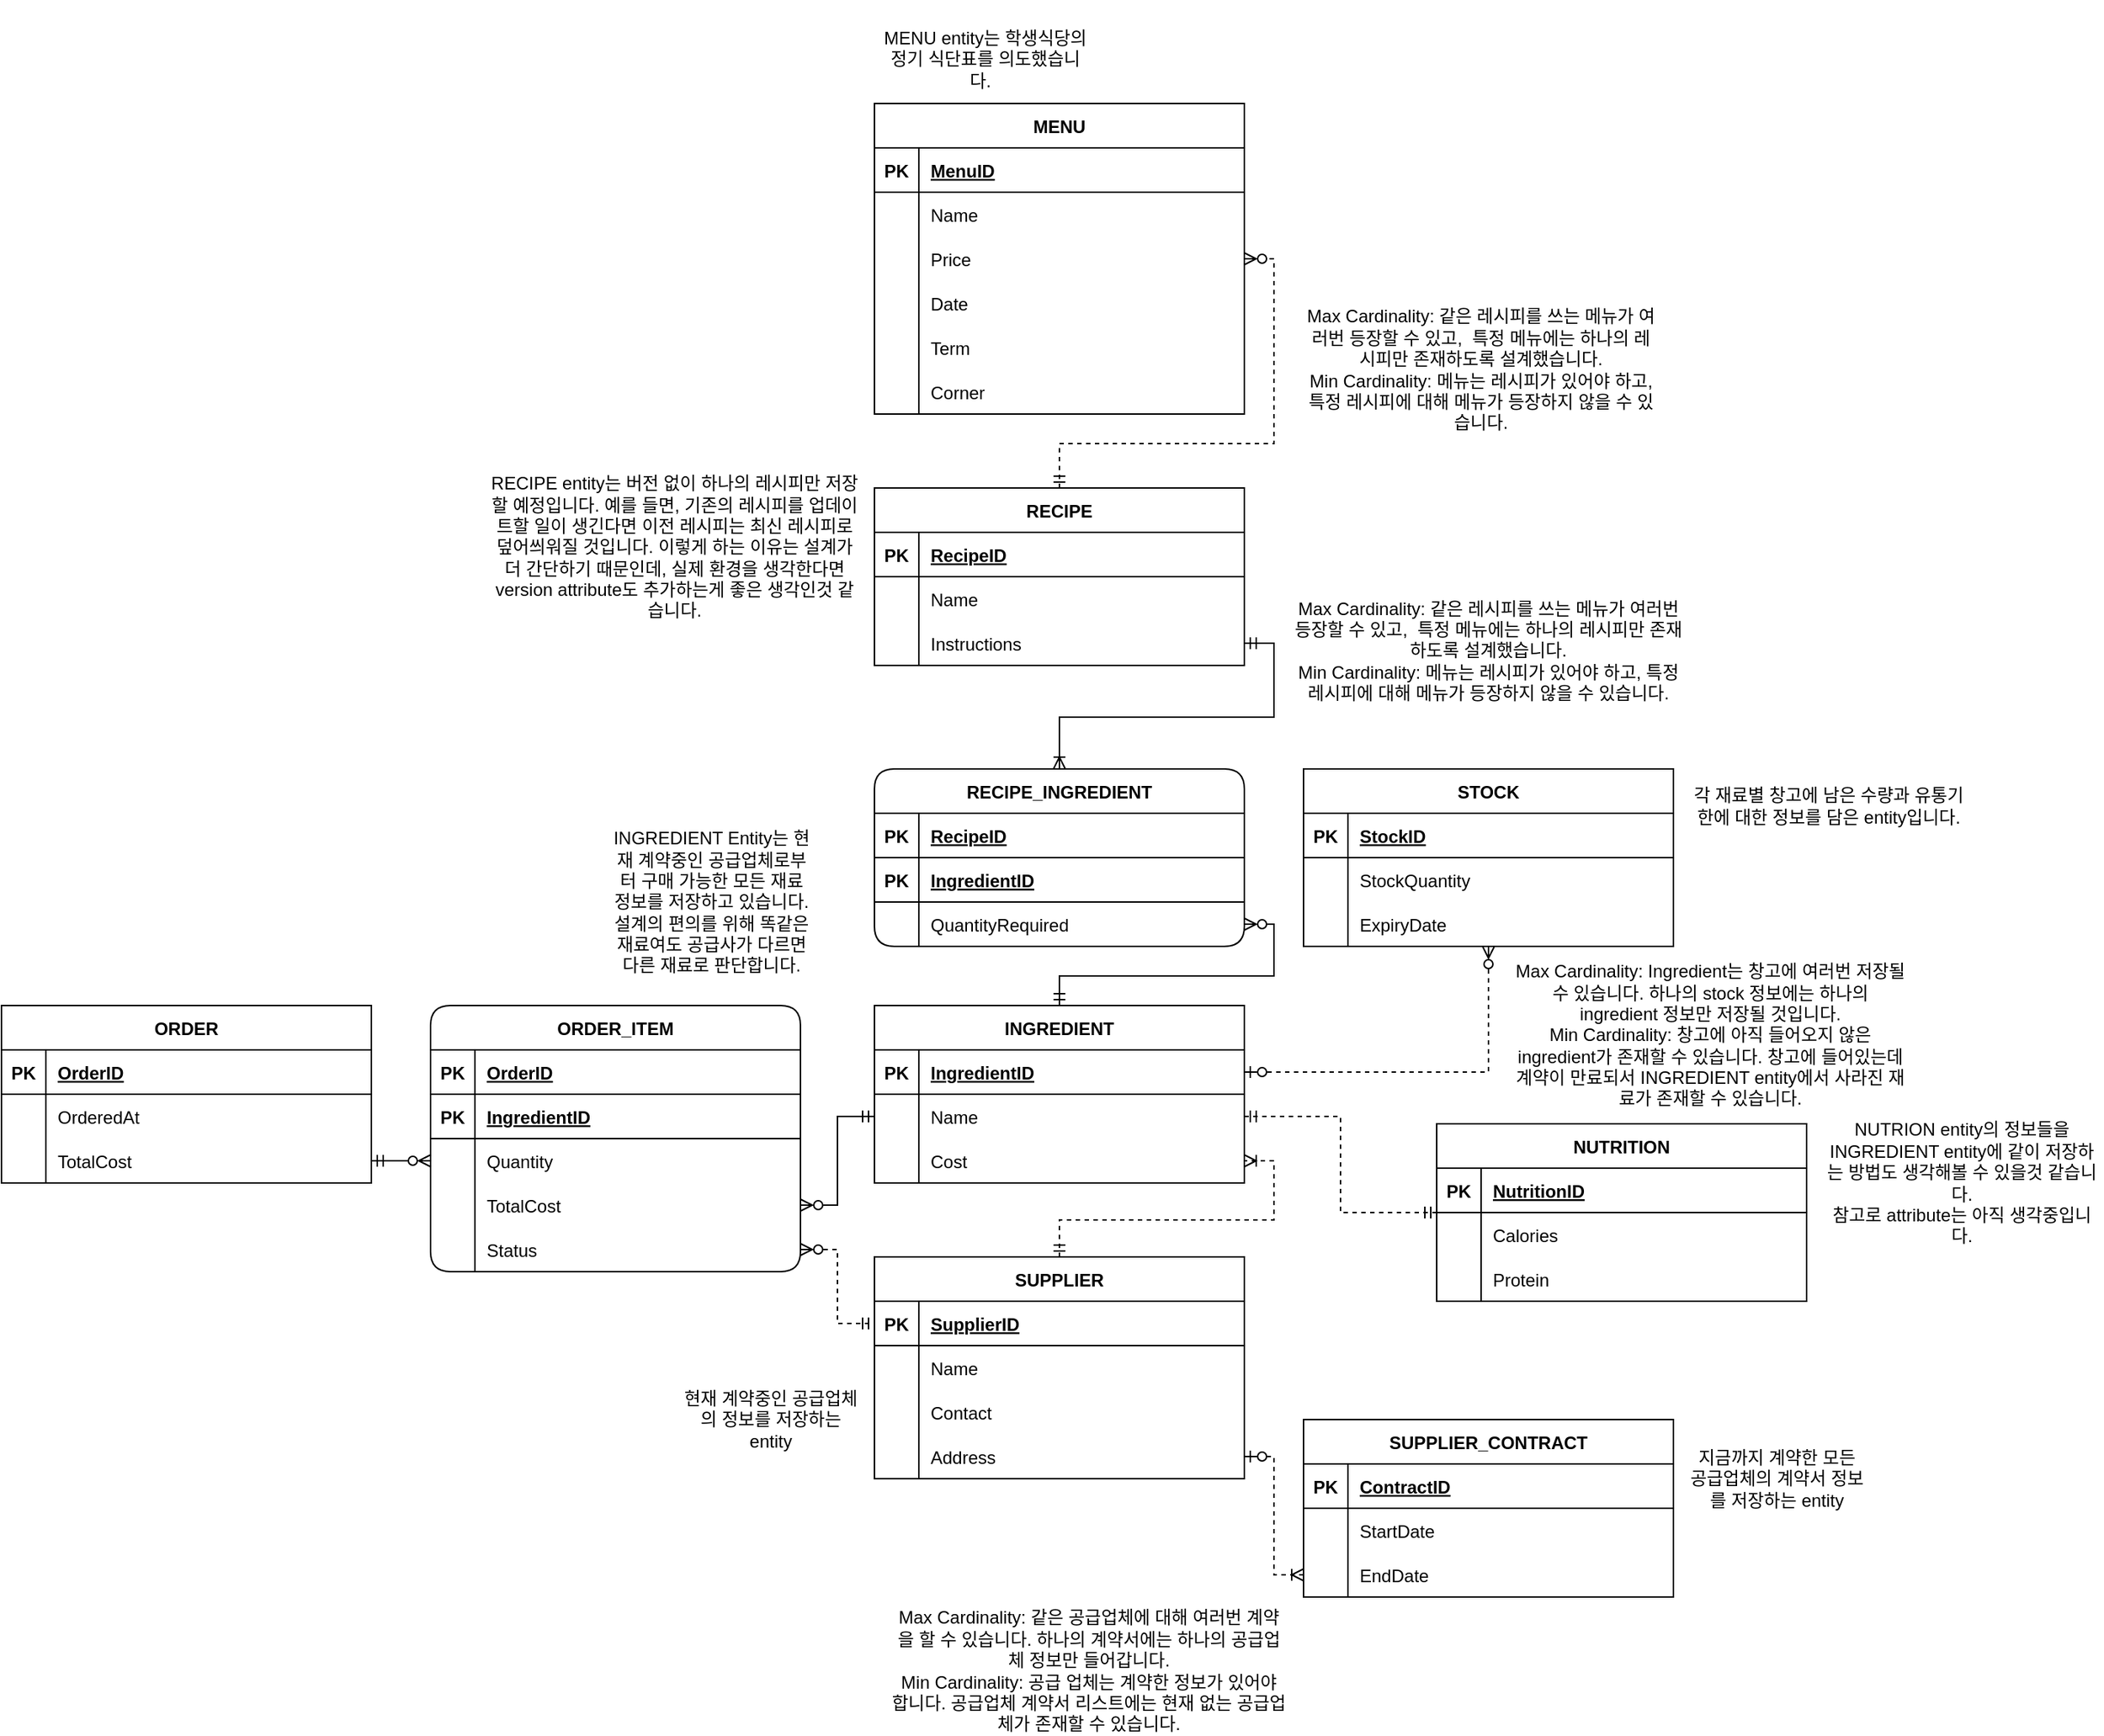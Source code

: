 <mxfile version="24.8.4">
  <diagram id="R2lEEEUBdFMjLlhIrx00" name="Page-1">
    <mxGraphModel dx="1679" dy="2311" grid="1" gridSize="10" guides="1" tooltips="1" connect="1" arrows="1" fold="1" page="1" pageScale="1" pageWidth="850" pageHeight="1100" math="0" shadow="0" extFonts="Permanent Marker^https://fonts.googleapis.com/css?family=Permanent+Marker">
      <root>
        <mxCell id="0" />
        <mxCell id="1" parent="0" />
        <mxCell id="QG4uMyvaVe916guzzpad-138" value="" style="edgeStyle=orthogonalEdgeStyle;rounded=0;orthogonalLoop=1;jettySize=auto;html=1;startArrow=ERmandOne;startFill=0;endArrow=ERzeroToMany;endFill=0;" parent="1" source="C-vyLk0tnHw3VtMMgP7b-23" target="QG4uMyvaVe916guzzpad-95" edge="1">
          <mxGeometry relative="1" as="geometry" />
        </mxCell>
        <mxCell id="C-vyLk0tnHw3VtMMgP7b-23" value="INGREDIENT" style="shape=table;startSize=30;container=1;collapsible=1;childLayout=tableLayout;fixedRows=1;rowLines=0;fontStyle=1;align=center;resizeLast=1;" parent="1" vertex="1">
          <mxGeometry x="120" y="210" width="250" height="120" as="geometry" />
        </mxCell>
        <mxCell id="C-vyLk0tnHw3VtMMgP7b-24" value="" style="shape=partialRectangle;collapsible=0;dropTarget=0;pointerEvents=0;fillColor=none;points=[[0,0.5],[1,0.5]];portConstraint=eastwest;top=0;left=0;right=0;bottom=1;" parent="C-vyLk0tnHw3VtMMgP7b-23" vertex="1">
          <mxGeometry y="30" width="250" height="30" as="geometry" />
        </mxCell>
        <mxCell id="C-vyLk0tnHw3VtMMgP7b-25" value="PK" style="shape=partialRectangle;overflow=hidden;connectable=0;fillColor=none;top=0;left=0;bottom=0;right=0;fontStyle=1;" parent="C-vyLk0tnHw3VtMMgP7b-24" vertex="1">
          <mxGeometry width="30" height="30" as="geometry">
            <mxRectangle width="30" height="30" as="alternateBounds" />
          </mxGeometry>
        </mxCell>
        <mxCell id="C-vyLk0tnHw3VtMMgP7b-26" value="IngredientID" style="shape=partialRectangle;overflow=hidden;connectable=0;fillColor=none;top=0;left=0;bottom=0;right=0;align=left;spacingLeft=6;fontStyle=5;" parent="C-vyLk0tnHw3VtMMgP7b-24" vertex="1">
          <mxGeometry x="30" width="220" height="30" as="geometry">
            <mxRectangle width="220" height="30" as="alternateBounds" />
          </mxGeometry>
        </mxCell>
        <mxCell id="C-vyLk0tnHw3VtMMgP7b-27" value="" style="shape=partialRectangle;collapsible=0;dropTarget=0;pointerEvents=0;fillColor=none;points=[[0,0.5],[1,0.5]];portConstraint=eastwest;top=0;left=0;right=0;bottom=0;" parent="C-vyLk0tnHw3VtMMgP7b-23" vertex="1">
          <mxGeometry y="60" width="250" height="30" as="geometry" />
        </mxCell>
        <mxCell id="C-vyLk0tnHw3VtMMgP7b-28" value="" style="shape=partialRectangle;overflow=hidden;connectable=0;fillColor=none;top=0;left=0;bottom=0;right=0;" parent="C-vyLk0tnHw3VtMMgP7b-27" vertex="1">
          <mxGeometry width="30" height="30" as="geometry">
            <mxRectangle width="30" height="30" as="alternateBounds" />
          </mxGeometry>
        </mxCell>
        <mxCell id="C-vyLk0tnHw3VtMMgP7b-29" value="Name" style="shape=partialRectangle;overflow=hidden;connectable=0;fillColor=none;top=0;left=0;bottom=0;right=0;align=left;spacingLeft=6;" parent="C-vyLk0tnHw3VtMMgP7b-27" vertex="1">
          <mxGeometry x="30" width="220" height="30" as="geometry">
            <mxRectangle width="220" height="30" as="alternateBounds" />
          </mxGeometry>
        </mxCell>
        <mxCell id="CL-ACM64gnkJUaVsq3bg-39" value="" style="shape=partialRectangle;collapsible=0;dropTarget=0;pointerEvents=0;fillColor=none;points=[[0,0.5],[1,0.5]];portConstraint=eastwest;top=0;left=0;right=0;bottom=0;" parent="C-vyLk0tnHw3VtMMgP7b-23" vertex="1">
          <mxGeometry y="90" width="250" height="30" as="geometry" />
        </mxCell>
        <mxCell id="CL-ACM64gnkJUaVsq3bg-40" value="" style="shape=partialRectangle;overflow=hidden;connectable=0;fillColor=none;top=0;left=0;bottom=0;right=0;" parent="CL-ACM64gnkJUaVsq3bg-39" vertex="1">
          <mxGeometry width="30" height="30" as="geometry">
            <mxRectangle width="30" height="30" as="alternateBounds" />
          </mxGeometry>
        </mxCell>
        <mxCell id="CL-ACM64gnkJUaVsq3bg-41" value="Cost" style="shape=partialRectangle;overflow=hidden;connectable=0;fillColor=none;top=0;left=0;bottom=0;right=0;align=left;spacingLeft=6;" parent="CL-ACM64gnkJUaVsq3bg-39" vertex="1">
          <mxGeometry x="30" width="220" height="30" as="geometry">
            <mxRectangle width="220" height="30" as="alternateBounds" />
          </mxGeometry>
        </mxCell>
        <mxCell id="CL-ACM64gnkJUaVsq3bg-1" value="ORDER" style="shape=table;startSize=30;container=1;collapsible=1;childLayout=tableLayout;fixedRows=1;rowLines=0;fontStyle=1;align=center;resizeLast=1;" parent="1" vertex="1">
          <mxGeometry x="-470" y="210" width="250" height="120" as="geometry" />
        </mxCell>
        <mxCell id="CL-ACM64gnkJUaVsq3bg-2" value="" style="shape=partialRectangle;collapsible=0;dropTarget=0;pointerEvents=0;fillColor=none;points=[[0,0.5],[1,0.5]];portConstraint=eastwest;top=0;left=0;right=0;bottom=1;" parent="CL-ACM64gnkJUaVsq3bg-1" vertex="1">
          <mxGeometry y="30" width="250" height="30" as="geometry" />
        </mxCell>
        <mxCell id="CL-ACM64gnkJUaVsq3bg-3" value="PK" style="shape=partialRectangle;overflow=hidden;connectable=0;fillColor=none;top=0;left=0;bottom=0;right=0;fontStyle=1;" parent="CL-ACM64gnkJUaVsq3bg-2" vertex="1">
          <mxGeometry width="30" height="30" as="geometry">
            <mxRectangle width="30" height="30" as="alternateBounds" />
          </mxGeometry>
        </mxCell>
        <mxCell id="CL-ACM64gnkJUaVsq3bg-4" value="OrderID" style="shape=partialRectangle;overflow=hidden;connectable=0;fillColor=none;top=0;left=0;bottom=0;right=0;align=left;spacingLeft=6;fontStyle=5;" parent="CL-ACM64gnkJUaVsq3bg-2" vertex="1">
          <mxGeometry x="30" width="220" height="30" as="geometry">
            <mxRectangle width="220" height="30" as="alternateBounds" />
          </mxGeometry>
        </mxCell>
        <mxCell id="CL-ACM64gnkJUaVsq3bg-5" value="" style="shape=partialRectangle;collapsible=0;dropTarget=0;pointerEvents=0;fillColor=none;points=[[0,0.5],[1,0.5]];portConstraint=eastwest;top=0;left=0;right=0;bottom=0;" parent="CL-ACM64gnkJUaVsq3bg-1" vertex="1">
          <mxGeometry y="60" width="250" height="30" as="geometry" />
        </mxCell>
        <mxCell id="CL-ACM64gnkJUaVsq3bg-6" value="" style="shape=partialRectangle;overflow=hidden;connectable=0;fillColor=none;top=0;left=0;bottom=0;right=0;" parent="CL-ACM64gnkJUaVsq3bg-5" vertex="1">
          <mxGeometry width="30" height="30" as="geometry">
            <mxRectangle width="30" height="30" as="alternateBounds" />
          </mxGeometry>
        </mxCell>
        <mxCell id="CL-ACM64gnkJUaVsq3bg-7" value="OrderedAt" style="shape=partialRectangle;overflow=hidden;connectable=0;fillColor=none;top=0;left=0;bottom=0;right=0;align=left;spacingLeft=6;" parent="CL-ACM64gnkJUaVsq3bg-5" vertex="1">
          <mxGeometry x="30" width="220" height="30" as="geometry">
            <mxRectangle width="220" height="30" as="alternateBounds" />
          </mxGeometry>
        </mxCell>
        <mxCell id="CL-ACM64gnkJUaVsq3bg-66" value="" style="shape=partialRectangle;collapsible=0;dropTarget=0;pointerEvents=0;fillColor=none;points=[[0,0.5],[1,0.5]];portConstraint=eastwest;top=0;left=0;right=0;bottom=0;" parent="CL-ACM64gnkJUaVsq3bg-1" vertex="1">
          <mxGeometry y="90" width="250" height="30" as="geometry" />
        </mxCell>
        <mxCell id="CL-ACM64gnkJUaVsq3bg-67" value="" style="shape=partialRectangle;overflow=hidden;connectable=0;fillColor=none;top=0;left=0;bottom=0;right=0;" parent="CL-ACM64gnkJUaVsq3bg-66" vertex="1">
          <mxGeometry width="30" height="30" as="geometry">
            <mxRectangle width="30" height="30" as="alternateBounds" />
          </mxGeometry>
        </mxCell>
        <mxCell id="CL-ACM64gnkJUaVsq3bg-68" value="TotalCost" style="shape=partialRectangle;overflow=hidden;connectable=0;fillColor=none;top=0;left=0;bottom=0;right=0;align=left;spacingLeft=6;" parent="CL-ACM64gnkJUaVsq3bg-66" vertex="1">
          <mxGeometry x="30" width="220" height="30" as="geometry">
            <mxRectangle width="220" height="30" as="alternateBounds" />
          </mxGeometry>
        </mxCell>
        <mxCell id="QG4uMyvaVe916guzzpad-118" value="" style="edgeStyle=orthogonalEdgeStyle;rounded=0;orthogonalLoop=1;jettySize=auto;html=1;startArrow=ERmandOne;startFill=0;endArrow=ERoneToMany;endFill=0;dashed=1;" parent="1" source="QG4uMyvaVe916guzzpad-1" target="CL-ACM64gnkJUaVsq3bg-39" edge="1">
          <mxGeometry relative="1" as="geometry" />
        </mxCell>
        <mxCell id="QG4uMyvaVe916guzzpad-1" value="SUPPLIER" style="shape=table;startSize=30;container=1;collapsible=1;childLayout=tableLayout;fixedRows=1;rowLines=0;fontStyle=1;align=center;resizeLast=1;" parent="1" vertex="1">
          <mxGeometry x="120" y="380" width="250" height="150" as="geometry" />
        </mxCell>
        <mxCell id="QG4uMyvaVe916guzzpad-2" value="" style="shape=partialRectangle;collapsible=0;dropTarget=0;pointerEvents=0;fillColor=none;points=[[0,0.5],[1,0.5]];portConstraint=eastwest;top=0;left=0;right=0;bottom=1;" parent="QG4uMyvaVe916guzzpad-1" vertex="1">
          <mxGeometry y="30" width="250" height="30" as="geometry" />
        </mxCell>
        <mxCell id="QG4uMyvaVe916guzzpad-3" value="PK" style="shape=partialRectangle;overflow=hidden;connectable=0;fillColor=none;top=0;left=0;bottom=0;right=0;fontStyle=1;" parent="QG4uMyvaVe916guzzpad-2" vertex="1">
          <mxGeometry width="30" height="30" as="geometry">
            <mxRectangle width="30" height="30" as="alternateBounds" />
          </mxGeometry>
        </mxCell>
        <mxCell id="QG4uMyvaVe916guzzpad-4" value="SupplierID" style="shape=partialRectangle;overflow=hidden;connectable=0;fillColor=none;top=0;left=0;bottom=0;right=0;align=left;spacingLeft=6;fontStyle=5;" parent="QG4uMyvaVe916guzzpad-2" vertex="1">
          <mxGeometry x="30" width="220" height="30" as="geometry">
            <mxRectangle width="220" height="30" as="alternateBounds" />
          </mxGeometry>
        </mxCell>
        <mxCell id="QG4uMyvaVe916guzzpad-127" value="" style="shape=partialRectangle;collapsible=0;dropTarget=0;pointerEvents=0;fillColor=none;points=[[0,0.5],[1,0.5]];portConstraint=eastwest;top=0;left=0;right=0;bottom=0;" parent="QG4uMyvaVe916guzzpad-1" vertex="1">
          <mxGeometry y="60" width="250" height="30" as="geometry" />
        </mxCell>
        <mxCell id="QG4uMyvaVe916guzzpad-128" value="" style="shape=partialRectangle;overflow=hidden;connectable=0;fillColor=none;top=0;left=0;bottom=0;right=0;" parent="QG4uMyvaVe916guzzpad-127" vertex="1">
          <mxGeometry width="30" height="30" as="geometry">
            <mxRectangle width="30" height="30" as="alternateBounds" />
          </mxGeometry>
        </mxCell>
        <mxCell id="QG4uMyvaVe916guzzpad-129" value="Name" style="shape=partialRectangle;overflow=hidden;connectable=0;fillColor=none;top=0;left=0;bottom=0;right=0;align=left;spacingLeft=6;" parent="QG4uMyvaVe916guzzpad-127" vertex="1">
          <mxGeometry x="30" width="220" height="30" as="geometry">
            <mxRectangle width="220" height="30" as="alternateBounds" />
          </mxGeometry>
        </mxCell>
        <mxCell id="QG4uMyvaVe916guzzpad-8" value="" style="shape=partialRectangle;collapsible=0;dropTarget=0;pointerEvents=0;fillColor=none;points=[[0,0.5],[1,0.5]];portConstraint=eastwest;top=0;left=0;right=0;bottom=0;" parent="QG4uMyvaVe916guzzpad-1" vertex="1">
          <mxGeometry y="90" width="250" height="30" as="geometry" />
        </mxCell>
        <mxCell id="QG4uMyvaVe916guzzpad-9" value="" style="shape=partialRectangle;overflow=hidden;connectable=0;fillColor=none;top=0;left=0;bottom=0;right=0;" parent="QG4uMyvaVe916guzzpad-8" vertex="1">
          <mxGeometry width="30" height="30" as="geometry">
            <mxRectangle width="30" height="30" as="alternateBounds" />
          </mxGeometry>
        </mxCell>
        <mxCell id="QG4uMyvaVe916guzzpad-10" value="Contact" style="shape=partialRectangle;overflow=hidden;connectable=0;fillColor=none;top=0;left=0;bottom=0;right=0;align=left;spacingLeft=6;" parent="QG4uMyvaVe916guzzpad-8" vertex="1">
          <mxGeometry x="30" width="220" height="30" as="geometry">
            <mxRectangle width="220" height="30" as="alternateBounds" />
          </mxGeometry>
        </mxCell>
        <mxCell id="QG4uMyvaVe916guzzpad-11" value="" style="shape=partialRectangle;collapsible=0;dropTarget=0;pointerEvents=0;fillColor=none;points=[[0,0.5],[1,0.5]];portConstraint=eastwest;top=0;left=0;right=0;bottom=0;" parent="QG4uMyvaVe916guzzpad-1" vertex="1">
          <mxGeometry y="120" width="250" height="30" as="geometry" />
        </mxCell>
        <mxCell id="QG4uMyvaVe916guzzpad-12" value="" style="shape=partialRectangle;overflow=hidden;connectable=0;fillColor=none;top=0;left=0;bottom=0;right=0;" parent="QG4uMyvaVe916guzzpad-11" vertex="1">
          <mxGeometry width="30" height="30" as="geometry">
            <mxRectangle width="30" height="30" as="alternateBounds" />
          </mxGeometry>
        </mxCell>
        <mxCell id="QG4uMyvaVe916guzzpad-13" value="Address" style="shape=partialRectangle;overflow=hidden;connectable=0;fillColor=none;top=0;left=0;bottom=0;right=0;align=left;spacingLeft=6;" parent="QG4uMyvaVe916guzzpad-11" vertex="1">
          <mxGeometry x="30" width="220" height="30" as="geometry">
            <mxRectangle width="220" height="30" as="alternateBounds" />
          </mxGeometry>
        </mxCell>
        <mxCell id="QG4uMyvaVe916guzzpad-17" value="SUPPLIER_CONTRACT" style="shape=table;startSize=30;container=1;collapsible=1;childLayout=tableLayout;fixedRows=1;rowLines=0;fontStyle=1;align=center;resizeLast=1;" parent="1" vertex="1">
          <mxGeometry x="410" y="490" width="250" height="120" as="geometry" />
        </mxCell>
        <mxCell id="QG4uMyvaVe916guzzpad-18" value="" style="shape=partialRectangle;collapsible=0;dropTarget=0;pointerEvents=0;fillColor=none;points=[[0,0.5],[1,0.5]];portConstraint=eastwest;top=0;left=0;right=0;bottom=1;" parent="QG4uMyvaVe916guzzpad-17" vertex="1">
          <mxGeometry y="30" width="250" height="30" as="geometry" />
        </mxCell>
        <mxCell id="QG4uMyvaVe916guzzpad-19" value="PK" style="shape=partialRectangle;overflow=hidden;connectable=0;fillColor=none;top=0;left=0;bottom=0;right=0;fontStyle=1;" parent="QG4uMyvaVe916guzzpad-18" vertex="1">
          <mxGeometry width="30" height="30" as="geometry">
            <mxRectangle width="30" height="30" as="alternateBounds" />
          </mxGeometry>
        </mxCell>
        <mxCell id="QG4uMyvaVe916guzzpad-20" value="ContractID" style="shape=partialRectangle;overflow=hidden;connectable=0;fillColor=none;top=0;left=0;bottom=0;right=0;align=left;spacingLeft=6;fontStyle=5;" parent="QG4uMyvaVe916guzzpad-18" vertex="1">
          <mxGeometry x="30" width="220" height="30" as="geometry">
            <mxRectangle width="220" height="30" as="alternateBounds" />
          </mxGeometry>
        </mxCell>
        <mxCell id="QG4uMyvaVe916guzzpad-21" value="" style="shape=partialRectangle;collapsible=0;dropTarget=0;pointerEvents=0;fillColor=none;points=[[0,0.5],[1,0.5]];portConstraint=eastwest;top=0;left=0;right=0;bottom=0;" parent="QG4uMyvaVe916guzzpad-17" vertex="1">
          <mxGeometry y="60" width="250" height="30" as="geometry" />
        </mxCell>
        <mxCell id="QG4uMyvaVe916guzzpad-22" value="" style="shape=partialRectangle;overflow=hidden;connectable=0;fillColor=none;top=0;left=0;bottom=0;right=0;" parent="QG4uMyvaVe916guzzpad-21" vertex="1">
          <mxGeometry width="30" height="30" as="geometry">
            <mxRectangle width="30" height="30" as="alternateBounds" />
          </mxGeometry>
        </mxCell>
        <mxCell id="QG4uMyvaVe916guzzpad-23" value="StartDate" style="shape=partialRectangle;overflow=hidden;connectable=0;fillColor=none;top=0;left=0;bottom=0;right=0;align=left;spacingLeft=6;" parent="QG4uMyvaVe916guzzpad-21" vertex="1">
          <mxGeometry x="30" width="220" height="30" as="geometry">
            <mxRectangle width="220" height="30" as="alternateBounds" />
          </mxGeometry>
        </mxCell>
        <mxCell id="QG4uMyvaVe916guzzpad-24" value="" style="shape=partialRectangle;collapsible=0;dropTarget=0;pointerEvents=0;fillColor=none;points=[[0,0.5],[1,0.5]];portConstraint=eastwest;top=0;left=0;right=0;bottom=0;" parent="QG4uMyvaVe916guzzpad-17" vertex="1">
          <mxGeometry y="90" width="250" height="30" as="geometry" />
        </mxCell>
        <mxCell id="QG4uMyvaVe916guzzpad-25" value="" style="shape=partialRectangle;overflow=hidden;connectable=0;fillColor=none;top=0;left=0;bottom=0;right=0;" parent="QG4uMyvaVe916guzzpad-24" vertex="1">
          <mxGeometry width="30" height="30" as="geometry">
            <mxRectangle width="30" height="30" as="alternateBounds" />
          </mxGeometry>
        </mxCell>
        <mxCell id="QG4uMyvaVe916guzzpad-26" value="EndDate" style="shape=partialRectangle;overflow=hidden;connectable=0;fillColor=none;top=0;left=0;bottom=0;right=0;align=left;spacingLeft=6;" parent="QG4uMyvaVe916guzzpad-24" vertex="1">
          <mxGeometry x="30" width="220" height="30" as="geometry">
            <mxRectangle width="220" height="30" as="alternateBounds" />
          </mxGeometry>
        </mxCell>
        <mxCell id="QG4uMyvaVe916guzzpad-30" value="ORDER_ITEM" style="shape=table;startSize=30;container=1;collapsible=1;childLayout=tableLayout;fixedRows=1;rowLines=0;fontStyle=1;align=center;resizeLast=1;rounded=1;" parent="1" vertex="1">
          <mxGeometry x="-180" y="210" width="250" height="180" as="geometry" />
        </mxCell>
        <mxCell id="QG4uMyvaVe916guzzpad-31" value="" style="shape=partialRectangle;collapsible=0;dropTarget=0;pointerEvents=0;fillColor=none;points=[[0,0.5],[1,0.5]];portConstraint=eastwest;top=0;left=0;right=0;bottom=1;" parent="QG4uMyvaVe916guzzpad-30" vertex="1">
          <mxGeometry y="30" width="250" height="30" as="geometry" />
        </mxCell>
        <mxCell id="QG4uMyvaVe916guzzpad-32" value="PK" style="shape=partialRectangle;overflow=hidden;connectable=0;fillColor=none;top=0;left=0;bottom=0;right=0;fontStyle=1;" parent="QG4uMyvaVe916guzzpad-31" vertex="1">
          <mxGeometry width="30" height="30" as="geometry">
            <mxRectangle width="30" height="30" as="alternateBounds" />
          </mxGeometry>
        </mxCell>
        <mxCell id="QG4uMyvaVe916guzzpad-33" value="OrderID" style="shape=partialRectangle;overflow=hidden;connectable=0;fillColor=none;top=0;left=0;bottom=0;right=0;align=left;spacingLeft=6;fontStyle=5;" parent="QG4uMyvaVe916guzzpad-31" vertex="1">
          <mxGeometry x="30" width="220" height="30" as="geometry">
            <mxRectangle width="220" height="30" as="alternateBounds" />
          </mxGeometry>
        </mxCell>
        <mxCell id="xXxGhkQa_JEqsOJQfINz-46" value="" style="shape=partialRectangle;collapsible=0;dropTarget=0;pointerEvents=0;fillColor=none;points=[[0,0.5],[1,0.5]];portConstraint=eastwest;top=0;left=0;right=0;bottom=1;" vertex="1" parent="QG4uMyvaVe916guzzpad-30">
          <mxGeometry y="60" width="250" height="30" as="geometry" />
        </mxCell>
        <mxCell id="xXxGhkQa_JEqsOJQfINz-47" value="PK" style="shape=partialRectangle;overflow=hidden;connectable=0;fillColor=none;top=0;left=0;bottom=0;right=0;fontStyle=1;" vertex="1" parent="xXxGhkQa_JEqsOJQfINz-46">
          <mxGeometry width="30" height="30" as="geometry">
            <mxRectangle width="30" height="30" as="alternateBounds" />
          </mxGeometry>
        </mxCell>
        <mxCell id="xXxGhkQa_JEqsOJQfINz-48" value="IngredientID" style="shape=partialRectangle;overflow=hidden;connectable=0;fillColor=none;top=0;left=0;bottom=0;right=0;align=left;spacingLeft=6;fontStyle=5;" vertex="1" parent="xXxGhkQa_JEqsOJQfINz-46">
          <mxGeometry x="30" width="220" height="30" as="geometry">
            <mxRectangle width="220" height="30" as="alternateBounds" />
          </mxGeometry>
        </mxCell>
        <mxCell id="QG4uMyvaVe916guzzpad-34" value="" style="shape=partialRectangle;collapsible=0;dropTarget=0;pointerEvents=0;fillColor=none;points=[[0,0.5],[1,0.5]];portConstraint=eastwest;top=0;left=0;right=0;bottom=0;" parent="QG4uMyvaVe916guzzpad-30" vertex="1">
          <mxGeometry y="90" width="250" height="30" as="geometry" />
        </mxCell>
        <mxCell id="QG4uMyvaVe916guzzpad-35" value="" style="shape=partialRectangle;overflow=hidden;connectable=0;fillColor=none;top=0;left=0;bottom=0;right=0;" parent="QG4uMyvaVe916guzzpad-34" vertex="1">
          <mxGeometry width="30" height="30" as="geometry">
            <mxRectangle width="30" height="30" as="alternateBounds" />
          </mxGeometry>
        </mxCell>
        <mxCell id="QG4uMyvaVe916guzzpad-36" value="Quantity" style="shape=partialRectangle;overflow=hidden;connectable=0;fillColor=none;top=0;left=0;bottom=0;right=0;align=left;spacingLeft=6;" parent="QG4uMyvaVe916guzzpad-34" vertex="1">
          <mxGeometry x="30" width="220" height="30" as="geometry">
            <mxRectangle width="220" height="30" as="alternateBounds" />
          </mxGeometry>
        </mxCell>
        <mxCell id="QG4uMyvaVe916guzzpad-37" value="" style="shape=partialRectangle;collapsible=0;dropTarget=0;pointerEvents=0;fillColor=none;points=[[0,0.5],[1,0.5]];portConstraint=eastwest;top=0;left=0;right=0;bottom=0;" parent="QG4uMyvaVe916guzzpad-30" vertex="1">
          <mxGeometry y="120" width="250" height="30" as="geometry" />
        </mxCell>
        <mxCell id="QG4uMyvaVe916guzzpad-38" value="" style="shape=partialRectangle;overflow=hidden;connectable=0;fillColor=none;top=0;left=0;bottom=0;right=0;" parent="QG4uMyvaVe916guzzpad-37" vertex="1">
          <mxGeometry width="30" height="30" as="geometry">
            <mxRectangle width="30" height="30" as="alternateBounds" />
          </mxGeometry>
        </mxCell>
        <mxCell id="QG4uMyvaVe916guzzpad-39" value="TotalCost" style="shape=partialRectangle;overflow=hidden;connectable=0;fillColor=none;top=0;left=0;bottom=0;right=0;align=left;spacingLeft=6;" parent="QG4uMyvaVe916guzzpad-37" vertex="1">
          <mxGeometry x="30" width="220" height="30" as="geometry">
            <mxRectangle width="220" height="30" as="alternateBounds" />
          </mxGeometry>
        </mxCell>
        <mxCell id="xXxGhkQa_JEqsOJQfINz-49" value="" style="shape=partialRectangle;collapsible=0;dropTarget=0;pointerEvents=0;fillColor=none;points=[[0,0.5],[1,0.5]];portConstraint=eastwest;top=0;left=0;right=0;bottom=0;" vertex="1" parent="QG4uMyvaVe916guzzpad-30">
          <mxGeometry y="150" width="250" height="30" as="geometry" />
        </mxCell>
        <mxCell id="xXxGhkQa_JEqsOJQfINz-50" value="" style="shape=partialRectangle;overflow=hidden;connectable=0;fillColor=none;top=0;left=0;bottom=0;right=0;" vertex="1" parent="xXxGhkQa_JEqsOJQfINz-49">
          <mxGeometry width="30" height="30" as="geometry">
            <mxRectangle width="30" height="30" as="alternateBounds" />
          </mxGeometry>
        </mxCell>
        <mxCell id="xXxGhkQa_JEqsOJQfINz-51" value="Status" style="shape=partialRectangle;overflow=hidden;connectable=0;fillColor=none;top=0;left=0;bottom=0;right=0;align=left;spacingLeft=6;" vertex="1" parent="xXxGhkQa_JEqsOJQfINz-49">
          <mxGeometry x="30" width="220" height="30" as="geometry">
            <mxRectangle width="220" height="30" as="alternateBounds" />
          </mxGeometry>
        </mxCell>
        <mxCell id="QG4uMyvaVe916guzzpad-43" value="MENU" style="shape=table;startSize=30;container=1;collapsible=1;childLayout=tableLayout;fixedRows=1;rowLines=0;fontStyle=1;align=center;resizeLast=1;" parent="1" vertex="1">
          <mxGeometry x="120" y="-400" width="250" height="210" as="geometry" />
        </mxCell>
        <mxCell id="QG4uMyvaVe916guzzpad-44" value="" style="shape=partialRectangle;collapsible=0;dropTarget=0;pointerEvents=0;fillColor=none;points=[[0,0.5],[1,0.5]];portConstraint=eastwest;top=0;left=0;right=0;bottom=1;" parent="QG4uMyvaVe916guzzpad-43" vertex="1">
          <mxGeometry y="30" width="250" height="30" as="geometry" />
        </mxCell>
        <mxCell id="QG4uMyvaVe916guzzpad-45" value="PK" style="shape=partialRectangle;overflow=hidden;connectable=0;fillColor=none;top=0;left=0;bottom=0;right=0;fontStyle=1;" parent="QG4uMyvaVe916guzzpad-44" vertex="1">
          <mxGeometry width="30" height="30" as="geometry">
            <mxRectangle width="30" height="30" as="alternateBounds" />
          </mxGeometry>
        </mxCell>
        <mxCell id="QG4uMyvaVe916guzzpad-46" value="MenuID" style="shape=partialRectangle;overflow=hidden;connectable=0;fillColor=none;top=0;left=0;bottom=0;right=0;align=left;spacingLeft=6;fontStyle=5;" parent="QG4uMyvaVe916guzzpad-44" vertex="1">
          <mxGeometry x="30" width="220" height="30" as="geometry">
            <mxRectangle width="220" height="30" as="alternateBounds" />
          </mxGeometry>
        </mxCell>
        <mxCell id="QG4uMyvaVe916guzzpad-47" value="" style="shape=partialRectangle;collapsible=0;dropTarget=0;pointerEvents=0;fillColor=none;points=[[0,0.5],[1,0.5]];portConstraint=eastwest;top=0;left=0;right=0;bottom=0;" parent="QG4uMyvaVe916guzzpad-43" vertex="1">
          <mxGeometry y="60" width="250" height="30" as="geometry" />
        </mxCell>
        <mxCell id="QG4uMyvaVe916guzzpad-48" value="" style="shape=partialRectangle;overflow=hidden;connectable=0;fillColor=none;top=0;left=0;bottom=0;right=0;" parent="QG4uMyvaVe916guzzpad-47" vertex="1">
          <mxGeometry width="30" height="30" as="geometry">
            <mxRectangle width="30" height="30" as="alternateBounds" />
          </mxGeometry>
        </mxCell>
        <mxCell id="QG4uMyvaVe916guzzpad-49" value="Name" style="shape=partialRectangle;overflow=hidden;connectable=0;fillColor=none;top=0;left=0;bottom=0;right=0;align=left;spacingLeft=6;" parent="QG4uMyvaVe916guzzpad-47" vertex="1">
          <mxGeometry x="30" width="220" height="30" as="geometry">
            <mxRectangle width="220" height="30" as="alternateBounds" />
          </mxGeometry>
        </mxCell>
        <mxCell id="QG4uMyvaVe916guzzpad-50" value="" style="shape=partialRectangle;collapsible=0;dropTarget=0;pointerEvents=0;fillColor=none;points=[[0,0.5],[1,0.5]];portConstraint=eastwest;top=0;left=0;right=0;bottom=0;" parent="QG4uMyvaVe916guzzpad-43" vertex="1">
          <mxGeometry y="90" width="250" height="30" as="geometry" />
        </mxCell>
        <mxCell id="QG4uMyvaVe916guzzpad-51" value="" style="shape=partialRectangle;overflow=hidden;connectable=0;fillColor=none;top=0;left=0;bottom=0;right=0;" parent="QG4uMyvaVe916guzzpad-50" vertex="1">
          <mxGeometry width="30" height="30" as="geometry">
            <mxRectangle width="30" height="30" as="alternateBounds" />
          </mxGeometry>
        </mxCell>
        <mxCell id="QG4uMyvaVe916guzzpad-52" value="Price" style="shape=partialRectangle;overflow=hidden;connectable=0;fillColor=none;top=0;left=0;bottom=0;right=0;align=left;spacingLeft=6;" parent="QG4uMyvaVe916guzzpad-50" vertex="1">
          <mxGeometry x="30" width="220" height="30" as="geometry">
            <mxRectangle width="220" height="30" as="alternateBounds" />
          </mxGeometry>
        </mxCell>
        <mxCell id="xXxGhkQa_JEqsOJQfINz-1" value="" style="shape=partialRectangle;collapsible=0;dropTarget=0;pointerEvents=0;fillColor=none;points=[[0,0.5],[1,0.5]];portConstraint=eastwest;top=0;left=0;right=0;bottom=0;" vertex="1" parent="QG4uMyvaVe916guzzpad-43">
          <mxGeometry y="120" width="250" height="30" as="geometry" />
        </mxCell>
        <mxCell id="xXxGhkQa_JEqsOJQfINz-2" value="" style="shape=partialRectangle;overflow=hidden;connectable=0;fillColor=none;top=0;left=0;bottom=0;right=0;" vertex="1" parent="xXxGhkQa_JEqsOJQfINz-1">
          <mxGeometry width="30" height="30" as="geometry">
            <mxRectangle width="30" height="30" as="alternateBounds" />
          </mxGeometry>
        </mxCell>
        <mxCell id="xXxGhkQa_JEqsOJQfINz-3" value="Date" style="shape=partialRectangle;overflow=hidden;connectable=0;fillColor=none;top=0;left=0;bottom=0;right=0;align=left;spacingLeft=6;" vertex="1" parent="xXxGhkQa_JEqsOJQfINz-1">
          <mxGeometry x="30" width="220" height="30" as="geometry">
            <mxRectangle width="220" height="30" as="alternateBounds" />
          </mxGeometry>
        </mxCell>
        <mxCell id="xXxGhkQa_JEqsOJQfINz-4" value="" style="shape=partialRectangle;collapsible=0;dropTarget=0;pointerEvents=0;fillColor=none;points=[[0,0.5],[1,0.5]];portConstraint=eastwest;top=0;left=0;right=0;bottom=0;" vertex="1" parent="QG4uMyvaVe916guzzpad-43">
          <mxGeometry y="150" width="250" height="30" as="geometry" />
        </mxCell>
        <mxCell id="xXxGhkQa_JEqsOJQfINz-5" value="" style="shape=partialRectangle;overflow=hidden;connectable=0;fillColor=none;top=0;left=0;bottom=0;right=0;" vertex="1" parent="xXxGhkQa_JEqsOJQfINz-4">
          <mxGeometry width="30" height="30" as="geometry">
            <mxRectangle width="30" height="30" as="alternateBounds" />
          </mxGeometry>
        </mxCell>
        <mxCell id="xXxGhkQa_JEqsOJQfINz-6" value="Term" style="shape=partialRectangle;overflow=hidden;connectable=0;fillColor=none;top=0;left=0;bottom=0;right=0;align=left;spacingLeft=6;" vertex="1" parent="xXxGhkQa_JEqsOJQfINz-4">
          <mxGeometry x="30" width="220" height="30" as="geometry">
            <mxRectangle width="220" height="30" as="alternateBounds" />
          </mxGeometry>
        </mxCell>
        <mxCell id="xXxGhkQa_JEqsOJQfINz-8" value="" style="shape=partialRectangle;collapsible=0;dropTarget=0;pointerEvents=0;fillColor=none;points=[[0,0.5],[1,0.5]];portConstraint=eastwest;top=0;left=0;right=0;bottom=0;" vertex="1" parent="QG4uMyvaVe916guzzpad-43">
          <mxGeometry y="180" width="250" height="30" as="geometry" />
        </mxCell>
        <mxCell id="xXxGhkQa_JEqsOJQfINz-9" value="" style="shape=partialRectangle;overflow=hidden;connectable=0;fillColor=none;top=0;left=0;bottom=0;right=0;" vertex="1" parent="xXxGhkQa_JEqsOJQfINz-8">
          <mxGeometry width="30" height="30" as="geometry">
            <mxRectangle width="30" height="30" as="alternateBounds" />
          </mxGeometry>
        </mxCell>
        <mxCell id="xXxGhkQa_JEqsOJQfINz-10" value="Corner" style="shape=partialRectangle;overflow=hidden;connectable=0;fillColor=none;top=0;left=0;bottom=0;right=0;align=left;spacingLeft=6;" vertex="1" parent="xXxGhkQa_JEqsOJQfINz-8">
          <mxGeometry x="30" width="220" height="30" as="geometry">
            <mxRectangle width="220" height="30" as="alternateBounds" />
          </mxGeometry>
        </mxCell>
        <mxCell id="QG4uMyvaVe916guzzpad-123" value="" style="edgeStyle=orthogonalEdgeStyle;rounded=0;orthogonalLoop=1;jettySize=auto;html=1;endArrow=ERzeroToMany;endFill=0;startArrow=ERmandOne;startFill=0;dashed=1;" parent="1" source="QG4uMyvaVe916guzzpad-59" target="QG4uMyvaVe916guzzpad-50" edge="1">
          <mxGeometry relative="1" as="geometry">
            <Array as="points">
              <mxPoint x="245" y="-170" />
              <mxPoint x="390" y="-170" />
              <mxPoint x="390" y="-295" />
            </Array>
          </mxGeometry>
        </mxCell>
        <mxCell id="QG4uMyvaVe916guzzpad-59" value="RECIPE" style="shape=table;startSize=30;container=1;collapsible=1;childLayout=tableLayout;fixedRows=1;rowLines=0;fontStyle=1;align=center;resizeLast=1;rounded=0;" parent="1" vertex="1">
          <mxGeometry x="120" y="-140" width="250" height="120" as="geometry" />
        </mxCell>
        <mxCell id="QG4uMyvaVe916guzzpad-60" value="" style="shape=partialRectangle;collapsible=0;dropTarget=0;pointerEvents=0;fillColor=none;points=[[0,0.5],[1,0.5]];portConstraint=eastwest;top=0;left=0;right=0;bottom=1;" parent="QG4uMyvaVe916guzzpad-59" vertex="1">
          <mxGeometry y="30" width="250" height="30" as="geometry" />
        </mxCell>
        <mxCell id="QG4uMyvaVe916guzzpad-61" value="PK" style="shape=partialRectangle;overflow=hidden;connectable=0;fillColor=none;top=0;left=0;bottom=0;right=0;fontStyle=1;" parent="QG4uMyvaVe916guzzpad-60" vertex="1">
          <mxGeometry width="30" height="30" as="geometry">
            <mxRectangle width="30" height="30" as="alternateBounds" />
          </mxGeometry>
        </mxCell>
        <mxCell id="QG4uMyvaVe916guzzpad-62" value="RecipeID" style="shape=partialRectangle;overflow=hidden;connectable=0;fillColor=none;top=0;left=0;bottom=0;right=0;align=left;spacingLeft=6;fontStyle=5;" parent="QG4uMyvaVe916guzzpad-60" vertex="1">
          <mxGeometry x="30" width="220" height="30" as="geometry">
            <mxRectangle width="220" height="30" as="alternateBounds" />
          </mxGeometry>
        </mxCell>
        <mxCell id="QG4uMyvaVe916guzzpad-63" value="" style="shape=partialRectangle;collapsible=0;dropTarget=0;pointerEvents=0;fillColor=none;points=[[0,0.5],[1,0.5]];portConstraint=eastwest;top=0;left=0;right=0;bottom=0;" parent="QG4uMyvaVe916guzzpad-59" vertex="1">
          <mxGeometry y="60" width="250" height="30" as="geometry" />
        </mxCell>
        <mxCell id="QG4uMyvaVe916guzzpad-64" value="" style="shape=partialRectangle;overflow=hidden;connectable=0;fillColor=none;top=0;left=0;bottom=0;right=0;" parent="QG4uMyvaVe916guzzpad-63" vertex="1">
          <mxGeometry width="30" height="30" as="geometry">
            <mxRectangle width="30" height="30" as="alternateBounds" />
          </mxGeometry>
        </mxCell>
        <mxCell id="QG4uMyvaVe916guzzpad-65" value="Name" style="shape=partialRectangle;overflow=hidden;connectable=0;fillColor=none;top=0;left=0;bottom=0;right=0;align=left;spacingLeft=6;" parent="QG4uMyvaVe916guzzpad-63" vertex="1">
          <mxGeometry x="30" width="220" height="30" as="geometry">
            <mxRectangle width="220" height="30" as="alternateBounds" />
          </mxGeometry>
        </mxCell>
        <mxCell id="QG4uMyvaVe916guzzpad-66" value="" style="shape=partialRectangle;collapsible=0;dropTarget=0;pointerEvents=0;fillColor=none;points=[[0,0.5],[1,0.5]];portConstraint=eastwest;top=0;left=0;right=0;bottom=0;" parent="QG4uMyvaVe916guzzpad-59" vertex="1">
          <mxGeometry y="90" width="250" height="30" as="geometry" />
        </mxCell>
        <mxCell id="QG4uMyvaVe916guzzpad-67" value="" style="shape=partialRectangle;overflow=hidden;connectable=0;fillColor=none;top=0;left=0;bottom=0;right=0;" parent="QG4uMyvaVe916guzzpad-66" vertex="1">
          <mxGeometry width="30" height="30" as="geometry">
            <mxRectangle width="30" height="30" as="alternateBounds" />
          </mxGeometry>
        </mxCell>
        <mxCell id="QG4uMyvaVe916guzzpad-68" value="Instructions" style="shape=partialRectangle;overflow=hidden;connectable=0;fillColor=none;top=0;left=0;bottom=0;right=0;align=left;spacingLeft=6;" parent="QG4uMyvaVe916guzzpad-66" vertex="1">
          <mxGeometry x="30" width="220" height="30" as="geometry">
            <mxRectangle width="220" height="30" as="alternateBounds" />
          </mxGeometry>
        </mxCell>
        <mxCell id="QG4uMyvaVe916guzzpad-122" value="" style="edgeStyle=orthogonalEdgeStyle;rounded=0;orthogonalLoop=1;jettySize=auto;html=1;startArrow=ERoneToMany;startFill=0;endArrow=ERmandOne;endFill=0;" parent="1" source="QG4uMyvaVe916guzzpad-88" target="QG4uMyvaVe916guzzpad-66" edge="1">
          <mxGeometry relative="1" as="geometry" />
        </mxCell>
        <mxCell id="QG4uMyvaVe916guzzpad-88" value="RECIPE_INGREDIENT" style="shape=table;startSize=30;container=1;collapsible=1;childLayout=tableLayout;fixedRows=1;rowLines=0;fontStyle=1;align=center;resizeLast=1;rounded=1;" parent="1" vertex="1">
          <mxGeometry x="120" y="50" width="250" height="120" as="geometry" />
        </mxCell>
        <mxCell id="QG4uMyvaVe916guzzpad-89" value="" style="shape=partialRectangle;collapsible=0;dropTarget=0;pointerEvents=0;fillColor=none;points=[[0,0.5],[1,0.5]];portConstraint=eastwest;top=0;left=0;right=0;bottom=1;" parent="QG4uMyvaVe916guzzpad-88" vertex="1">
          <mxGeometry y="30" width="250" height="30" as="geometry" />
        </mxCell>
        <mxCell id="QG4uMyvaVe916guzzpad-90" value="PK" style="shape=partialRectangle;overflow=hidden;connectable=0;fillColor=none;top=0;left=0;bottom=0;right=0;fontStyle=1;" parent="QG4uMyvaVe916guzzpad-89" vertex="1">
          <mxGeometry width="30" height="30" as="geometry">
            <mxRectangle width="30" height="30" as="alternateBounds" />
          </mxGeometry>
        </mxCell>
        <mxCell id="QG4uMyvaVe916guzzpad-91" value="RecipeID" style="shape=partialRectangle;overflow=hidden;connectable=0;fillColor=none;top=0;left=0;bottom=0;right=0;align=left;spacingLeft=6;fontStyle=5;" parent="QG4uMyvaVe916guzzpad-89" vertex="1">
          <mxGeometry x="30" width="220" height="30" as="geometry">
            <mxRectangle width="220" height="30" as="alternateBounds" />
          </mxGeometry>
        </mxCell>
        <mxCell id="xXxGhkQa_JEqsOJQfINz-43" value="" style="shape=partialRectangle;collapsible=0;dropTarget=0;pointerEvents=0;fillColor=none;points=[[0,0.5],[1,0.5]];portConstraint=eastwest;top=0;left=0;right=0;bottom=1;" vertex="1" parent="QG4uMyvaVe916guzzpad-88">
          <mxGeometry y="60" width="250" height="30" as="geometry" />
        </mxCell>
        <mxCell id="xXxGhkQa_JEqsOJQfINz-44" value="PK" style="shape=partialRectangle;overflow=hidden;connectable=0;fillColor=none;top=0;left=0;bottom=0;right=0;fontStyle=1;" vertex="1" parent="xXxGhkQa_JEqsOJQfINz-43">
          <mxGeometry width="30" height="30" as="geometry">
            <mxRectangle width="30" height="30" as="alternateBounds" />
          </mxGeometry>
        </mxCell>
        <mxCell id="xXxGhkQa_JEqsOJQfINz-45" value="IngredientID" style="shape=partialRectangle;overflow=hidden;connectable=0;fillColor=none;top=0;left=0;bottom=0;right=0;align=left;spacingLeft=6;fontStyle=5;" vertex="1" parent="xXxGhkQa_JEqsOJQfINz-43">
          <mxGeometry x="30" width="220" height="30" as="geometry">
            <mxRectangle width="220" height="30" as="alternateBounds" />
          </mxGeometry>
        </mxCell>
        <mxCell id="QG4uMyvaVe916guzzpad-95" value="" style="shape=partialRectangle;collapsible=0;dropTarget=0;pointerEvents=0;fillColor=none;points=[[0,0.5],[1,0.5]];portConstraint=eastwest;top=0;left=0;right=0;bottom=0;" parent="QG4uMyvaVe916guzzpad-88" vertex="1">
          <mxGeometry y="90" width="250" height="30" as="geometry" />
        </mxCell>
        <mxCell id="QG4uMyvaVe916guzzpad-96" value="" style="shape=partialRectangle;overflow=hidden;connectable=0;fillColor=none;top=0;left=0;bottom=0;right=0;" parent="QG4uMyvaVe916guzzpad-95" vertex="1">
          <mxGeometry width="30" height="30" as="geometry">
            <mxRectangle width="30" height="30" as="alternateBounds" />
          </mxGeometry>
        </mxCell>
        <mxCell id="QG4uMyvaVe916guzzpad-97" value="QuantityRequired" style="shape=partialRectangle;overflow=hidden;connectable=0;fillColor=none;top=0;left=0;bottom=0;right=0;align=left;spacingLeft=6;" parent="QG4uMyvaVe916guzzpad-95" vertex="1">
          <mxGeometry x="30" width="220" height="30" as="geometry">
            <mxRectangle width="220" height="30" as="alternateBounds" />
          </mxGeometry>
        </mxCell>
        <mxCell id="QG4uMyvaVe916guzzpad-117" value="" style="edgeStyle=orthogonalEdgeStyle;rounded=0;orthogonalLoop=1;jettySize=auto;html=1;startArrow=ERzeroToMany;startFill=0;endArrow=ERzeroToOne;endFill=0;dashed=1;" parent="1" source="QG4uMyvaVe916guzzpad-101" target="C-vyLk0tnHw3VtMMgP7b-24" edge="1">
          <mxGeometry relative="1" as="geometry" />
        </mxCell>
        <mxCell id="QG4uMyvaVe916guzzpad-101" value="STOCK" style="shape=table;startSize=30;container=1;collapsible=1;childLayout=tableLayout;fixedRows=1;rowLines=0;fontStyle=1;align=center;resizeLast=1;" parent="1" vertex="1">
          <mxGeometry x="410" y="50" width="250" height="120" as="geometry" />
        </mxCell>
        <mxCell id="QG4uMyvaVe916guzzpad-102" value="" style="shape=partialRectangle;collapsible=0;dropTarget=0;pointerEvents=0;fillColor=none;points=[[0,0.5],[1,0.5]];portConstraint=eastwest;top=0;left=0;right=0;bottom=1;" parent="QG4uMyvaVe916guzzpad-101" vertex="1">
          <mxGeometry y="30" width="250" height="30" as="geometry" />
        </mxCell>
        <mxCell id="QG4uMyvaVe916guzzpad-103" value="PK" style="shape=partialRectangle;overflow=hidden;connectable=0;fillColor=none;top=0;left=0;bottom=0;right=0;fontStyle=1;" parent="QG4uMyvaVe916guzzpad-102" vertex="1">
          <mxGeometry width="30" height="30" as="geometry">
            <mxRectangle width="30" height="30" as="alternateBounds" />
          </mxGeometry>
        </mxCell>
        <mxCell id="QG4uMyvaVe916guzzpad-104" value="StockID" style="shape=partialRectangle;overflow=hidden;connectable=0;fillColor=none;top=0;left=0;bottom=0;right=0;align=left;spacingLeft=6;fontStyle=5;" parent="QG4uMyvaVe916guzzpad-102" vertex="1">
          <mxGeometry x="30" width="220" height="30" as="geometry">
            <mxRectangle width="220" height="30" as="alternateBounds" />
          </mxGeometry>
        </mxCell>
        <mxCell id="QG4uMyvaVe916guzzpad-111" value="" style="shape=partialRectangle;collapsible=0;dropTarget=0;pointerEvents=0;fillColor=none;points=[[0,0.5],[1,0.5]];portConstraint=eastwest;top=0;left=0;right=0;bottom=0;" parent="QG4uMyvaVe916guzzpad-101" vertex="1">
          <mxGeometry y="60" width="250" height="30" as="geometry" />
        </mxCell>
        <mxCell id="QG4uMyvaVe916guzzpad-112" value="" style="shape=partialRectangle;overflow=hidden;connectable=0;fillColor=none;top=0;left=0;bottom=0;right=0;" parent="QG4uMyvaVe916guzzpad-111" vertex="1">
          <mxGeometry width="30" height="30" as="geometry">
            <mxRectangle width="30" height="30" as="alternateBounds" />
          </mxGeometry>
        </mxCell>
        <mxCell id="QG4uMyvaVe916guzzpad-113" value="StockQuantity" style="shape=partialRectangle;overflow=hidden;connectable=0;fillColor=none;top=0;left=0;bottom=0;right=0;align=left;spacingLeft=6;" parent="QG4uMyvaVe916guzzpad-111" vertex="1">
          <mxGeometry x="30" width="220" height="30" as="geometry">
            <mxRectangle width="220" height="30" as="alternateBounds" />
          </mxGeometry>
        </mxCell>
        <mxCell id="QG4uMyvaVe916guzzpad-114" value="" style="shape=partialRectangle;collapsible=0;dropTarget=0;pointerEvents=0;fillColor=none;points=[[0,0.5],[1,0.5]];portConstraint=eastwest;top=0;left=0;right=0;bottom=0;" parent="QG4uMyvaVe916guzzpad-101" vertex="1">
          <mxGeometry y="90" width="250" height="30" as="geometry" />
        </mxCell>
        <mxCell id="QG4uMyvaVe916guzzpad-115" value="" style="shape=partialRectangle;overflow=hidden;connectable=0;fillColor=none;top=0;left=0;bottom=0;right=0;" parent="QG4uMyvaVe916guzzpad-114" vertex="1">
          <mxGeometry width="30" height="30" as="geometry">
            <mxRectangle width="30" height="30" as="alternateBounds" />
          </mxGeometry>
        </mxCell>
        <mxCell id="QG4uMyvaVe916guzzpad-116" value="ExpiryDate" style="shape=partialRectangle;overflow=hidden;connectable=0;fillColor=none;top=0;left=0;bottom=0;right=0;align=left;spacingLeft=6;" parent="QG4uMyvaVe916guzzpad-114" vertex="1">
          <mxGeometry x="30" width="220" height="30" as="geometry">
            <mxRectangle width="220" height="30" as="alternateBounds" />
          </mxGeometry>
        </mxCell>
        <mxCell id="QG4uMyvaVe916guzzpad-119" value="" style="edgeStyle=orthogonalEdgeStyle;rounded=0;orthogonalLoop=1;jettySize=auto;html=1;endArrow=ERzeroToMany;endFill=0;startArrow=ERmandOne;startFill=0;" parent="1" source="C-vyLk0tnHw3VtMMgP7b-27" target="QG4uMyvaVe916guzzpad-37" edge="1">
          <mxGeometry relative="1" as="geometry" />
        </mxCell>
        <mxCell id="QG4uMyvaVe916guzzpad-120" value="" style="edgeStyle=orthogonalEdgeStyle;rounded=0;orthogonalLoop=1;jettySize=auto;html=1;endArrow=ERmandOne;endFill=0;startArrow=ERzeroToMany;startFill=0;" parent="1" source="QG4uMyvaVe916guzzpad-34" target="CL-ACM64gnkJUaVsq3bg-66" edge="1">
          <mxGeometry relative="1" as="geometry">
            <Array as="points">
              <mxPoint x="-200" y="315" />
              <mxPoint x="-200" y="315" />
            </Array>
          </mxGeometry>
        </mxCell>
        <mxCell id="QG4uMyvaVe916guzzpad-139" value="" style="edgeStyle=orthogonalEdgeStyle;rounded=0;orthogonalLoop=1;jettySize=auto;html=1;startArrow=ERoneToMany;startFill=0;endArrow=ERzeroToOne;endFill=0;dashed=1;" parent="1" source="QG4uMyvaVe916guzzpad-24" target="QG4uMyvaVe916guzzpad-11" edge="1">
          <mxGeometry relative="1" as="geometry" />
        </mxCell>
        <mxCell id="xXxGhkQa_JEqsOJQfINz-42" value="" style="edgeStyle=orthogonalEdgeStyle;rounded=0;orthogonalLoop=1;jettySize=auto;html=1;entryX=1;entryY=0.5;entryDx=0;entryDy=0;startArrow=ERmandOne;startFill=0;endArrow=ERmandOne;endFill=0;dashed=1;" edge="1" parent="1" source="xXxGhkQa_JEqsOJQfINz-26" target="C-vyLk0tnHw3VtMMgP7b-27">
          <mxGeometry relative="1" as="geometry" />
        </mxCell>
        <mxCell id="xXxGhkQa_JEqsOJQfINz-26" value="NUTRITION" style="shape=table;startSize=30;container=1;collapsible=1;childLayout=tableLayout;fixedRows=1;rowLines=0;fontStyle=1;align=center;resizeLast=1;" vertex="1" parent="1">
          <mxGeometry x="500" y="290" width="250" height="120" as="geometry" />
        </mxCell>
        <mxCell id="xXxGhkQa_JEqsOJQfINz-27" value="" style="shape=partialRectangle;collapsible=0;dropTarget=0;pointerEvents=0;fillColor=none;points=[[0,0.5],[1,0.5]];portConstraint=eastwest;top=0;left=0;right=0;bottom=1;" vertex="1" parent="xXxGhkQa_JEqsOJQfINz-26">
          <mxGeometry y="30" width="250" height="30" as="geometry" />
        </mxCell>
        <mxCell id="xXxGhkQa_JEqsOJQfINz-28" value="PK" style="shape=partialRectangle;overflow=hidden;connectable=0;fillColor=none;top=0;left=0;bottom=0;right=0;fontStyle=1;" vertex="1" parent="xXxGhkQa_JEqsOJQfINz-27">
          <mxGeometry width="30" height="30" as="geometry">
            <mxRectangle width="30" height="30" as="alternateBounds" />
          </mxGeometry>
        </mxCell>
        <mxCell id="xXxGhkQa_JEqsOJQfINz-29" value="NutritionID" style="shape=partialRectangle;overflow=hidden;connectable=0;fillColor=none;top=0;left=0;bottom=0;right=0;align=left;spacingLeft=6;fontStyle=5;" vertex="1" parent="xXxGhkQa_JEqsOJQfINz-27">
          <mxGeometry x="30" width="220" height="30" as="geometry">
            <mxRectangle width="220" height="30" as="alternateBounds" />
          </mxGeometry>
        </mxCell>
        <mxCell id="xXxGhkQa_JEqsOJQfINz-30" value="" style="shape=partialRectangle;collapsible=0;dropTarget=0;pointerEvents=0;fillColor=none;points=[[0,0.5],[1,0.5]];portConstraint=eastwest;top=0;left=0;right=0;bottom=0;" vertex="1" parent="xXxGhkQa_JEqsOJQfINz-26">
          <mxGeometry y="60" width="250" height="30" as="geometry" />
        </mxCell>
        <mxCell id="xXxGhkQa_JEqsOJQfINz-31" value="" style="shape=partialRectangle;overflow=hidden;connectable=0;fillColor=none;top=0;left=0;bottom=0;right=0;" vertex="1" parent="xXxGhkQa_JEqsOJQfINz-30">
          <mxGeometry width="30" height="30" as="geometry">
            <mxRectangle width="30" height="30" as="alternateBounds" />
          </mxGeometry>
        </mxCell>
        <mxCell id="xXxGhkQa_JEqsOJQfINz-32" value="Calories" style="shape=partialRectangle;overflow=hidden;connectable=0;fillColor=none;top=0;left=0;bottom=0;right=0;align=left;spacingLeft=6;" vertex="1" parent="xXxGhkQa_JEqsOJQfINz-30">
          <mxGeometry x="30" width="220" height="30" as="geometry">
            <mxRectangle width="220" height="30" as="alternateBounds" />
          </mxGeometry>
        </mxCell>
        <mxCell id="xXxGhkQa_JEqsOJQfINz-33" value="" style="shape=partialRectangle;collapsible=0;dropTarget=0;pointerEvents=0;fillColor=none;points=[[0,0.5],[1,0.5]];portConstraint=eastwest;top=0;left=0;right=0;bottom=0;" vertex="1" parent="xXxGhkQa_JEqsOJQfINz-26">
          <mxGeometry y="90" width="250" height="30" as="geometry" />
        </mxCell>
        <mxCell id="xXxGhkQa_JEqsOJQfINz-34" value="" style="shape=partialRectangle;overflow=hidden;connectable=0;fillColor=none;top=0;left=0;bottom=0;right=0;" vertex="1" parent="xXxGhkQa_JEqsOJQfINz-33">
          <mxGeometry width="30" height="30" as="geometry">
            <mxRectangle width="30" height="30" as="alternateBounds" />
          </mxGeometry>
        </mxCell>
        <mxCell id="xXxGhkQa_JEqsOJQfINz-35" value="Protein" style="shape=partialRectangle;overflow=hidden;connectable=0;fillColor=none;top=0;left=0;bottom=0;right=0;align=left;spacingLeft=6;" vertex="1" parent="xXxGhkQa_JEqsOJQfINz-33">
          <mxGeometry x="30" width="220" height="30" as="geometry">
            <mxRectangle width="220" height="30" as="alternateBounds" />
          </mxGeometry>
        </mxCell>
        <mxCell id="xXxGhkQa_JEqsOJQfINz-52" value="" style="edgeStyle=orthogonalEdgeStyle;rounded=0;orthogonalLoop=1;jettySize=auto;html=1;dashed=1;startArrow=ERzeroToMany;startFill=0;endArrow=ERmandOne;endFill=0;" edge="1" parent="1" source="xXxGhkQa_JEqsOJQfINz-49" target="QG4uMyvaVe916guzzpad-2">
          <mxGeometry relative="1" as="geometry" />
        </mxCell>
        <mxCell id="xXxGhkQa_JEqsOJQfINz-54" value="MENU entity는 학생식당의 정기 식단표를 의도했습니다.&amp;nbsp;&amp;nbsp;" style="text;html=1;align=center;verticalAlign=middle;whiteSpace=wrap;rounded=0;" vertex="1" parent="1">
          <mxGeometry x="120" y="-470" width="150" height="80" as="geometry" />
        </mxCell>
        <mxCell id="xXxGhkQa_JEqsOJQfINz-55" value="Max Cardinality: 같은 레시피를 쓰는 메뉴가 여러번 등장할 수 있고,&amp;nbsp; 특정 메뉴에는 하나의 레시피만 존재하도록 설계했습니다.&lt;div&gt;Min Cardinality: 메뉴는 레시피가 있어야 하고, 특정 레시피에 대해 메뉴가 등장하지 않을 수 있습니다.&lt;/div&gt;" style="text;html=1;align=center;verticalAlign=middle;whiteSpace=wrap;rounded=0;" vertex="1" parent="1">
          <mxGeometry x="410" y="-260" width="240" height="80" as="geometry" />
        </mxCell>
        <mxCell id="xXxGhkQa_JEqsOJQfINz-57" value="RECIPE entity는 버전 없이 하나의 레시피만 저장할 예정입니다. 예를 들면, 기존의 레시피를 업데이트할 일이 생긴다면 이전 레시피는 최신 레시피로 덮어씌워질 것입니다. 이렇게 하는 이유는 설계가 더 간단하기 때문인데, 실제 환경을 생각한다면 version attribute도 추가하는게 좋은 생각인것 같습니다." style="text;html=1;align=center;verticalAlign=middle;whiteSpace=wrap;rounded=0;" vertex="1" parent="1">
          <mxGeometry x="-140" y="-140" width="250" height="80" as="geometry" />
        </mxCell>
        <mxCell id="xXxGhkQa_JEqsOJQfINz-58" value="Max Cardinality: 같은 레시피를 쓰는 메뉴가 여러번 등장할 수 있고,&amp;nbsp; 특정 메뉴에는 하나의 레시피만 존재하도록 설계했습니다.&lt;div&gt;Min Cardinality: 메뉴는 레시피가 있어야 하고, 특정 레시피에 대해 메뉴가 등장하지 않을 수 있습니다.&lt;/div&gt;" style="text;html=1;align=center;verticalAlign=middle;whiteSpace=wrap;rounded=0;" vertex="1" parent="1">
          <mxGeometry x="400" y="-70" width="270" height="80" as="geometry" />
        </mxCell>
        <mxCell id="xXxGhkQa_JEqsOJQfINz-59" value="&lt;div&gt;&lt;span style=&quot;background-color: initial;&quot;&gt;NUTRION entity의 정보들을 INGREDIENT entity에 같이 저장하는 방법도 생각해볼 수 있을것 같습니다.&lt;/span&gt;&lt;br&gt;&lt;/div&gt;&lt;div&gt;&lt;span style=&quot;background-color: initial;&quot;&gt;참고로 attribute는 아직 생각중입니다.&lt;/span&gt;&lt;/div&gt;" style="text;html=1;align=center;verticalAlign=middle;whiteSpace=wrap;rounded=0;" vertex="1" parent="1">
          <mxGeometry x="760" y="290" width="190" height="80" as="geometry" />
        </mxCell>
        <mxCell id="xXxGhkQa_JEqsOJQfINz-60" value="&lt;div&gt;각 재료별 창고에 남은 수량과 유통기한에 대한 정보를 담은 entity입니다.&lt;/div&gt;" style="text;html=1;align=center;verticalAlign=middle;whiteSpace=wrap;rounded=0;" vertex="1" parent="1">
          <mxGeometry x="670" y="50" width="190" height="50" as="geometry" />
        </mxCell>
        <mxCell id="xXxGhkQa_JEqsOJQfINz-61" value="Max Cardinality: Ingredient는 창고에 여러번 저장될 수 있습니다. 하나의 stock 정보에는 하나의 ingredient 정보만 저장될 것입니다.&lt;div&gt;Min Cardinality: 창고에 아직 들어오지 않은 ingredient가 존재할 수 있습니다. 창고에 들어있는데 계약이 만료되서 INGREDIENT entity에서 사라진 재료가 존재할 수 있습니다.&lt;/div&gt;" style="text;html=1;align=center;verticalAlign=middle;whiteSpace=wrap;rounded=0;" vertex="1" parent="1">
          <mxGeometry x="550" y="190" width="270" height="80" as="geometry" />
        </mxCell>
        <mxCell id="xXxGhkQa_JEqsOJQfINz-63" value="Max Cardinality: 같은 공급업체에 대해 여러번 계약을 할 수 있습니다. 하나의 계약서에는 하나의 공급업체 정보만 들어갑니다.&lt;div&gt;Min Cardinality: 공급 업체는 계약한 정보가 있어야 합니다. 공급업체 계약서 리스트에는 현재 없는 공급업체가 존재할 수 있습니다.&lt;/div&gt;" style="text;html=1;align=center;verticalAlign=middle;whiteSpace=wrap;rounded=0;" vertex="1" parent="1">
          <mxGeometry x="130" y="620" width="270" height="80" as="geometry" />
        </mxCell>
        <mxCell id="xXxGhkQa_JEqsOJQfINz-64" value="지금까지 계약한 모든 공급업체의 계약서 정보를 저장하는 entity" style="text;html=1;align=center;verticalAlign=middle;whiteSpace=wrap;rounded=0;" vertex="1" parent="1">
          <mxGeometry x="670" y="490" width="120" height="80" as="geometry" />
        </mxCell>
        <mxCell id="xXxGhkQa_JEqsOJQfINz-65" value="현재 계약중인 공급업체의 정보를 저장하는 entity" style="text;html=1;align=center;verticalAlign=middle;whiteSpace=wrap;rounded=0;" vertex="1" parent="1">
          <mxGeometry x="-10" y="450" width="120" height="80" as="geometry" />
        </mxCell>
        <mxCell id="xXxGhkQa_JEqsOJQfINz-66" value="INGREDIENT Entity는 현재 계약중인 공급업체로부터 구매 가능한 모든 재료 정보를 저장하고 있습니다. 설계의 편의를 위해 똑같은 재료여도 공급사가 다르면 다른 재료로 판단합니다." style="text;html=1;align=center;verticalAlign=middle;whiteSpace=wrap;rounded=0;" vertex="1" parent="1">
          <mxGeometry x="-60" y="90" width="140" height="100" as="geometry" />
        </mxCell>
      </root>
    </mxGraphModel>
  </diagram>
</mxfile>
